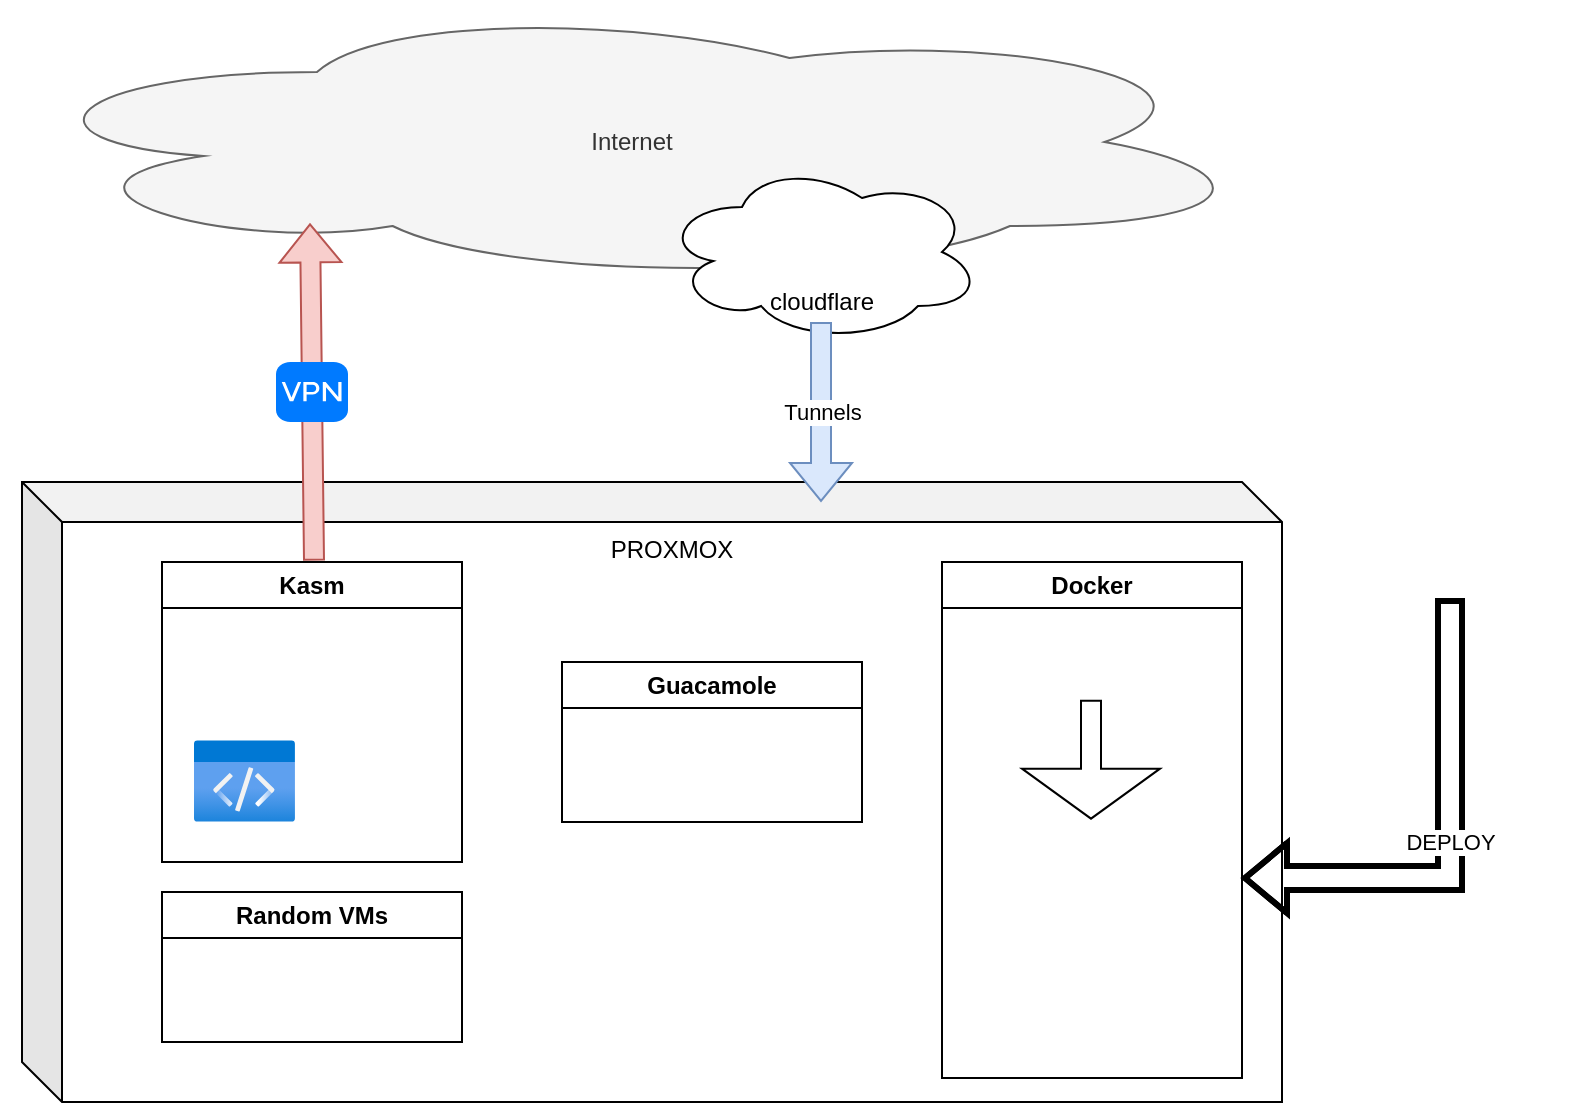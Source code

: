 <mxfile version="20.7.4" type="github">
  <diagram id="JLR_Yey9GiF7x5AprpwH" name="Sida-1">
    <mxGraphModel dx="954" dy="1617" grid="1" gridSize="10" guides="1" tooltips="1" connect="1" arrows="1" fold="1" page="1" pageScale="1" pageWidth="827" pageHeight="1169" math="0" shadow="0">
      <root>
        <mxCell id="0" />
        <mxCell id="1" parent="0" />
        <mxCell id="jTgAPqtQga1EYfZvtNZl-4" value="PROXMOX" style="shape=cube;whiteSpace=wrap;html=1;boundedLbl=1;backgroundOutline=1;darkOpacity=0.05;darkOpacity2=0.1;verticalAlign=top;" parent="1" vertex="1">
          <mxGeometry x="40" y="230" width="630" height="310" as="geometry" />
        </mxCell>
        <mxCell id="jTgAPqtQga1EYfZvtNZl-1" value="Internet" style="ellipse;shape=cloud;whiteSpace=wrap;html=1;fillColor=#f5f5f5;fontColor=#333333;strokeColor=#666666;" parent="1" vertex="1">
          <mxGeometry x="30" y="-10" width="630" height="140" as="geometry" />
        </mxCell>
        <mxCell id="jTgAPqtQga1EYfZvtNZl-2" value="cloudflare" style="ellipse;shape=cloud;whiteSpace=wrap;html=1;verticalAlign=bottom;spacingBottom=11;" parent="1" vertex="1">
          <mxGeometry x="360" y="70" width="160" height="90" as="geometry" />
        </mxCell>
        <mxCell id="jTgAPqtQga1EYfZvtNZl-3" value="Tunnels" style="shape=flexArrow;endArrow=classic;html=1;rounded=0;fillColor=#dae8fc;strokeColor=#6c8ebf;" parent="1" edge="1">
          <mxGeometry width="50" height="50" relative="1" as="geometry">
            <mxPoint x="439.5" y="150" as="sourcePoint" />
            <mxPoint x="439.5" y="240" as="targetPoint" />
          </mxGeometry>
        </mxCell>
        <mxCell id="jTgAPqtQga1EYfZvtNZl-16" value="Docker" style="swimlane;whiteSpace=wrap;html=1;" parent="1" vertex="1">
          <mxGeometry x="500" y="270" width="150" height="258" as="geometry" />
        </mxCell>
        <mxCell id="jTgAPqtQga1EYfZvtNZl-17" value="" style="shape=image;html=1;verticalAlign=top;verticalLabelPosition=bottom;labelBackgroundColor=#ffffff;imageAspect=0;aspect=fixed;image=https://cdn1.iconfinder.com/data/icons/operating-system-flat-1/30/ubuntu-128.png" parent="jTgAPqtQga1EYfZvtNZl-16" vertex="1">
          <mxGeometry x="-16" y="-14" width="49" height="49" as="geometry" />
        </mxCell>
        <mxCell id="jTgAPqtQga1EYfZvtNZl-25" value="" style="shape=image;html=1;verticalAlign=top;verticalLabelPosition=bottom;labelBackgroundColor=#ffffff;imageAspect=0;aspect=fixed;image=https://cdn0.iconfinder.com/data/icons/social-media-2127/48/social_media_social_media_logo_docker-128.png" parent="jTgAPqtQga1EYfZvtNZl-16" vertex="1">
          <mxGeometry y="110" width="79" height="79" as="geometry" />
        </mxCell>
        <mxCell id="jTgAPqtQga1EYfZvtNZl-22" value="" style="shape=image;verticalLabelPosition=bottom;labelBackgroundColor=default;verticalAlign=top;aspect=fixed;imageAspect=0;image=https://www.blumira.com/wp-content/uploads/2020/09/NGINX-logo-rgb-large.png;" parent="1" vertex="1">
          <mxGeometry x="520" y="300" width="115.41" height="38.84" as="geometry" />
        </mxCell>
        <mxCell id="jTgAPqtQga1EYfZvtNZl-24" value="" style="shape=flexArrow;endArrow=classic;html=1;rounded=0;endWidth=58;endSize=8;" parent="1" edge="1">
          <mxGeometry x="-1" y="390" width="50" height="50" relative="1" as="geometry">
            <mxPoint x="574.5" y="338.84" as="sourcePoint" />
            <mxPoint x="574.5" y="398.84" as="targetPoint" />
            <mxPoint as="offset" />
          </mxGeometry>
        </mxCell>
        <mxCell id="jTgAPqtQga1EYfZvtNZl-26" value="" style="shape=image;html=1;verticalAlign=top;verticalLabelPosition=bottom;labelBackgroundColor=#ffffff;imageAspect=0;aspect=fixed;image=https://cdn0.iconfinder.com/data/icons/social-media-2127/48/social_media_social_media_logo_docker-128.png" parent="1" vertex="1">
          <mxGeometry x="571" y="380" width="79" height="79" as="geometry" />
        </mxCell>
        <mxCell id="jTgAPqtQga1EYfZvtNZl-27" value="" style="shape=image;html=1;verticalAlign=top;verticalLabelPosition=bottom;labelBackgroundColor=#ffffff;imageAspect=0;aspect=fixed;image=https://cdn0.iconfinder.com/data/icons/social-media-2127/48/social_media_social_media_logo_docker-128.png" parent="1" vertex="1">
          <mxGeometry x="499" y="445" width="79" height="79" as="geometry" />
        </mxCell>
        <mxCell id="jTgAPqtQga1EYfZvtNZl-28" value="" style="shape=image;html=1;verticalAlign=top;verticalLabelPosition=bottom;labelBackgroundColor=#ffffff;imageAspect=0;aspect=fixed;image=https://cdn0.iconfinder.com/data/icons/social-media-2127/48/social_media_social_media_logo_docker-128.png" parent="1" vertex="1">
          <mxGeometry x="570" y="445" width="79" height="79" as="geometry" />
        </mxCell>
        <mxCell id="jTgAPqtQga1EYfZvtNZl-31" value="DEPLOY" style="edgeStyle=orthogonalEdgeStyle;rounded=0;orthogonalLoop=1;jettySize=auto;html=1;exitX=0.5;exitY=1;exitDx=0;exitDy=0;entryX=1;entryY=0.608;entryDx=0;entryDy=0;entryPerimeter=0;shape=flexArrow;strokeWidth=3;" parent="1" source="jTgAPqtQga1EYfZvtNZl-29" target="jTgAPqtQga1EYfZvtNZl-26" edge="1">
          <mxGeometry relative="1" as="geometry" />
        </mxCell>
        <mxCell id="jTgAPqtQga1EYfZvtNZl-29" value="" style="shape=image;html=1;verticalAlign=top;verticalLabelPosition=bottom;labelBackgroundColor=#ffffff;imageAspect=0;aspect=fixed;image=https://cdn4.iconfinder.com/data/icons/social-media-and-logos-11/32/Logo_Github-128.png" parent="1" vertex="1">
          <mxGeometry x="690" y="160" width="128" height="128" as="geometry" />
        </mxCell>
        <mxCell id="jTgAPqtQga1EYfZvtNZl-32" value="" style="shape=image;verticalLabelPosition=bottom;labelBackgroundColor=default;verticalAlign=top;aspect=fixed;imageAspect=0;image=https://cdn-icons-png.flaticon.com/512/5969/5969044.png;" parent="1" vertex="1">
          <mxGeometry x="391.5" y="60" width="97" height="97" as="geometry" />
        </mxCell>
        <mxCell id="jTgAPqtQga1EYfZvtNZl-33" value="Random VMs" style="swimlane;whiteSpace=wrap;html=1;" parent="1" vertex="1">
          <mxGeometry x="110" y="435" width="150" height="75" as="geometry" />
        </mxCell>
        <mxCell id="jTgAPqtQga1EYfZvtNZl-38" value="" style="shape=image;html=1;verticalAlign=top;verticalLabelPosition=bottom;labelBackgroundColor=#ffffff;imageAspect=0;aspect=fixed;image=https://cdn1.iconfinder.com/data/icons/KDE_Crystal_Diamond_2.5_Classical_Mod/128x128/filesystems/khelpcenter2.png" parent="jTgAPqtQga1EYfZvtNZl-33" vertex="1">
          <mxGeometry x="-16" y="-12" width="45" height="45" as="geometry" />
        </mxCell>
        <mxCell id="BxuhzeL5NqidZMF2Nhgi-1" value="" style="shape=flexArrow;endArrow=classic;html=1;rounded=0;entryX=0.175;entryY=0.796;entryDx=0;entryDy=0;entryPerimeter=0;fillColor=#f8cecc;strokeColor=#b85450;" edge="1" parent="1">
          <mxGeometry width="50" height="50" relative="1" as="geometry">
            <mxPoint x="186" y="269.28" as="sourcePoint" />
            <mxPoint x="184" y="100.72" as="targetPoint" />
          </mxGeometry>
        </mxCell>
        <mxCell id="BxuhzeL5NqidZMF2Nhgi-2" value="" style="html=1;strokeWidth=1;shadow=0;dashed=0;shape=mxgraph.ios7.misc.vpn;fillColor=#007AFF;strokeColor=none;buttonText=;strokeColor2=#222222;fontColor=#222222;fontSize=8;verticalLabelPosition=bottom;verticalAlign=top;align=center;sketch=0;" vertex="1" parent="1">
          <mxGeometry x="167" y="170" width="36" height="30" as="geometry" />
        </mxCell>
        <mxCell id="BxuhzeL5NqidZMF2Nhgi-5" value="" style="group" vertex="1" connectable="0" parent="1">
          <mxGeometry x="110" y="270" width="150" height="150" as="geometry" />
        </mxCell>
        <mxCell id="jTgAPqtQga1EYfZvtNZl-6" value="Kasm" style="swimlane;whiteSpace=wrap;html=1;" parent="BxuhzeL5NqidZMF2Nhgi-5" vertex="1">
          <mxGeometry width="150" height="150" as="geometry" />
        </mxCell>
        <mxCell id="jTgAPqtQga1EYfZvtNZl-7" value="" style="shape=image;html=1;verticalAlign=top;verticalLabelPosition=bottom;labelBackgroundColor=#ffffff;imageAspect=0;aspect=fixed;image=https://cdn1.iconfinder.com/data/icons/operating-system-flat-1/30/ubuntu-128.png" parent="jTgAPqtQga1EYfZvtNZl-6" vertex="1">
          <mxGeometry x="-16" y="-14" width="49" height="49" as="geometry" />
        </mxCell>
        <mxCell id="jTgAPqtQga1EYfZvtNZl-13" value="" style="shape=image;html=1;verticalAlign=top;verticalLabelPosition=bottom;labelBackgroundColor=#ffffff;imageAspect=0;aspect=fixed;image=https://cdn2.iconfinder.com/data/icons/social-media-and-payment/64/-36-128.png" parent="jTgAPqtQga1EYfZvtNZl-6" vertex="1">
          <mxGeometry x="80" y="30" width="55" height="55" as="geometry" />
        </mxCell>
        <mxCell id="jTgAPqtQga1EYfZvtNZl-14" value="" style="aspect=fixed;html=1;points=[];align=center;image;fontSize=12;image=img/lib/azure2/general/Code.svg;" parent="jTgAPqtQga1EYfZvtNZl-6" vertex="1">
          <mxGeometry x="16" y="89" width="50.46" height="41" as="geometry" />
        </mxCell>
        <mxCell id="jTgAPqtQga1EYfZvtNZl-15" value="" style="shape=image;html=1;verticalAlign=top;verticalLabelPosition=bottom;labelBackgroundColor=#ffffff;imageAspect=0;aspect=fixed;image=https://cdn0.iconfinder.com/data/icons/kameleon-free-pack/110/Hacker-128.png" parent="jTgAPqtQga1EYfZvtNZl-6" vertex="1">
          <mxGeometry x="73.5" y="75" width="68" height="68" as="geometry" />
        </mxCell>
        <mxCell id="jTgAPqtQga1EYfZvtNZl-12" value="" style="shape=image;verticalLabelPosition=bottom;labelBackgroundColor=default;verticalAlign=top;aspect=fixed;imageAspect=0;image=https://learnkali.org/wp-content/uploads/2021/06/Logo.png;" parent="BxuhzeL5NqidZMF2Nhgi-5" vertex="1">
          <mxGeometry x="21" y="30" width="50" height="50" as="geometry" />
        </mxCell>
        <mxCell id="BxuhzeL5NqidZMF2Nhgi-8" value="Guacamole" style="swimlane;whiteSpace=wrap;html=1;" vertex="1" parent="1">
          <mxGeometry x="310" y="320" width="150" height="80" as="geometry" />
        </mxCell>
        <mxCell id="BxuhzeL5NqidZMF2Nhgi-12" value="" style="shape=image;verticalLabelPosition=bottom;labelBackgroundColor=default;verticalAlign=top;aspect=fixed;imageAspect=0;image=https://res.cloudinary.com/canonical/image/fetch/f_auto,q_auto,fl_sanitize,c_fill,w_200,h_200/https://api.charmhub.io/api/v1/media/download/charm_WzvZN68FvvPvJSIuE2YPbZmHtM4lHSPl_icon_7608815d01f8dd3dfebc2937ab19bdc769864ab7a7202be2692a66cadd004276.png;" vertex="1" parent="BxuhzeL5NqidZMF2Nhgi-8">
          <mxGeometry x="-20" y="-15" width="50" height="50" as="geometry" />
        </mxCell>
        <mxCell id="BxuhzeL5NqidZMF2Nhgi-13" value="" style="shape=image;html=1;verticalAlign=top;verticalLabelPosition=bottom;labelBackgroundColor=#ffffff;imageAspect=0;aspect=fixed;image=https://cdn2.iconfinder.com/data/icons/gnomeicontheme/32x32/apps/gnome-remote-desktop.png" vertex="1" parent="BxuhzeL5NqidZMF2Nhgi-8">
          <mxGeometry x="47" y="28" width="52" height="52" as="geometry" />
        </mxCell>
      </root>
    </mxGraphModel>
  </diagram>
</mxfile>
